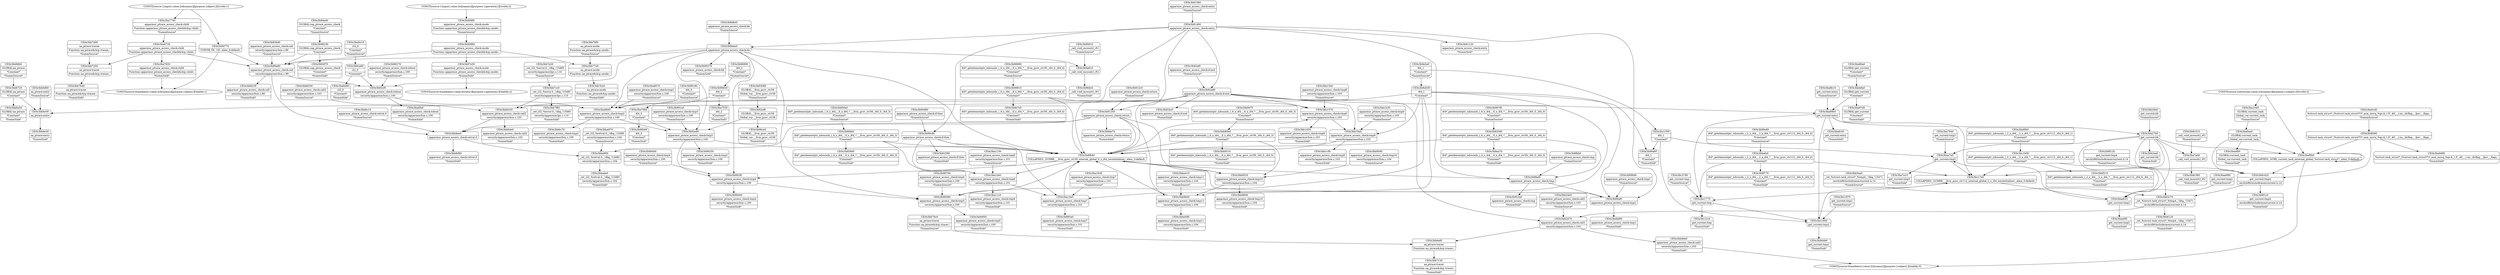 digraph {
	CE0x3b99a80 [shape=record,shape=Mrecord,label="{CE0x3b99a80|i64_1|*Constant*|*SummSink*}"]
	CE0x3b92580 [shape=record,shape=Mrecord,label="{CE0x3b92580|i64*_getelementptr_inbounds_(_6_x_i64_,_6_x_i64_*___llvm_gcov_ctr39,_i64_0,_i64_0)|*Constant*}"]
	CE0x3b90c80 [shape=record,shape=Mrecord,label="{CE0x3b90c80|apparmor_ptrace_access_check:if.then}"]
	CE0x3bae6f0 [shape=record,shape=Mrecord,label="{CE0x3bae6f0|get_current:tmp2|*SummSink*}"]
	CE0x3b99250 [shape=record,shape=Mrecord,label="{CE0x3b99250|apparmor_ptrace_access_check:tmp3|security/apparmor/lsm.c,100|*SummSink*}"]
	CE0x3bb6c00 [shape=record,shape=Mrecord,label="{CE0x3bb6c00|aa_ptrace:entry}"]
	CE0x3ba10e0 [shape=record,shape=Mrecord,label="{CE0x3ba10e0|apparmor_ptrace_access_check:tmp6|security/apparmor/lsm.c,101}"]
	CE0x3b94c70 [shape=record,shape=Mrecord,label="{CE0x3b94c70|apparmor_ptrace_access_check:tmp2|security/apparmor/lsm.c,100|*SummSink*}"]
	CE0x3ba6600 [shape=record,shape=Mrecord,label="{CE0x3ba6600|apparmor_ptrace_access_check:tmp2|security/apparmor/lsm.c,100}"]
	CE0x3b900a0 [shape=record,shape=Mrecord,label="{CE0x3b900a0|i64*_getelementptr_inbounds_(_6_x_i64_,_6_x_i64_*___llvm_gcov_ctr39,_i64_0,_i64_3)|*Constant*|*SummSource*}"]
	CE0x3b985a0 [shape=record,shape=Mrecord,label="{CE0x3b985a0|apparmor_ptrace_access_check:tmp7|security/apparmor/lsm.c,101|*SummSink*}"]
	CE0x3ba87d0 [shape=record,shape=Mrecord,label="{CE0x3ba87d0|GLOBAL:get_current|*Constant*|*SummSink*}"]
	CE0x3ba14a0 [shape=record,shape=Mrecord,label="{CE0x3ba14a0|apparmor_ptrace_access_check:tmp7|security/apparmor/lsm.c,101}"]
	CE0x3ba7530 [shape=record,shape=Mrecord,label="{CE0x3ba7530|i64_2|*Constant*|*SummSink*}"]
	CE0x3bb46e0 [shape=record,shape=Mrecord,label="{CE0x3bb46e0|apparmor_ptrace_access_check:call1|security/apparmor/lsm.c,103|*SummSink*}"]
	CE0x3bb1570 [shape=record,shape=Mrecord,label="{CE0x3bb1570|apparmor_ptrace_access_check:tmp8|security/apparmor/lsm.c,103}"]
	CE0x3bae7e0 [shape=record,shape=Mrecord,label="{CE0x3bae7e0|get_current:tmp3}"]
	CE0x3b9f120 [shape=record,shape=Mrecord,label="{CE0x3b9f120|get_current:tmp4|./arch/x86/include/asm/current.h,14|*SummSource*}"]
	CE0x3b9a610 [shape=record,shape=Mrecord,label="{CE0x3b9a610|_call_void_mcount()_#2}"]
	CE0x3b8dee0 [shape=record,shape=Mrecord,label="{CE0x3b8dee0|apparmor_ptrace_access_check:bb}"]
	CE0x3bb1b30 [shape=record,shape=Mrecord,label="{CE0x3bb1b30|apparmor_ptrace_access_check:tmp9|security/apparmor/lsm.c,103|*SummSource*}"]
	CE0x3bb7e20 [shape=record,shape=Mrecord,label="{CE0x3bb7e20|_ret_i32_%error.0,_!dbg_!15485|security/apparmor/ipc.c,110|*SummSource*}"]
	CE0x3bba410 [shape=record,shape=Mrecord,label="{CE0x3bba410|apparmor_ptrace_access_check:tmp11|security/apparmor/lsm.c,104|*SummSource*}"]
	CE0x3b997f0 [shape=record,shape=Mrecord,label="{CE0x3b997f0|i64*_getelementptr_inbounds_(_6_x_i64_,_6_x_i64_*___llvm_gcov_ctr39,_i64_0,_i64_0)|*Constant*|*SummSource*}"]
	CE0x3bb1650 [shape=record,shape=Mrecord,label="{CE0x3bb1650|apparmor_ptrace_access_check:tmp8|security/apparmor/lsm.c,103|*SummSink*}"]
	CE0x3bb9070 [shape=record,shape=Mrecord,label="{CE0x3bb9070|i64*_getelementptr_inbounds_(_6_x_i64_,_6_x_i64_*___llvm_gcov_ctr39,_i64_0,_i64_5)|*Constant*|*SummSource*}"]
	CE0x3ba86a0 [shape=record,shape=Mrecord,label="{CE0x3ba86a0|GLOBAL:get_current|*Constant*|*SummSource*}"]
	CE0x3b94e40 [shape=record,shape=Mrecord,label="{CE0x3b94e40|GLOBAL:cap_ptrace_access_check|*Constant*|*SummSource*}"]
	CE0x3b93080 [shape=record,shape=Mrecord,label="{CE0x3b93080|GLOBAL:__llvm_gcov_ctr39|Global_var:__llvm_gcov_ctr39|*SummSource*}"]
	CE0x3bc17e0 [shape=record,shape=Mrecord,label="{CE0x3bc17e0|COLLAPSED:_GCMRE___llvm_gcov_ctr112_internal_global_2_x_i64_zeroinitializer:_elem_0:default:}"]
	CE0x3bb9600 [shape=record,shape=Mrecord,label="{CE0x3bb9600|apparmor_ptrace_access_check:tmp10|security/apparmor/lsm.c,104|*SummSink*}"]
	CE0x3ba76b0 [shape=record,shape=Mrecord,label="{CE0x3ba76b0|i64_0|*Constant*}"]
	CE0x3bbf210 [shape=record,shape=Mrecord,label="{CE0x3bbf210|i64*_getelementptr_inbounds_(_2_x_i64_,_2_x_i64_*___llvm_gcov_ctr112,_i64_0,_i64_1)|*Constant*|*SummSink*}"]
	CE0x3bc1350 [shape=record,shape=Mrecord,label="{CE0x3bc1350|i64_1|*Constant*}"]
	CE0x3b91560 [shape=record,shape=Mrecord,label="{CE0x3b91560|apparmor_ptrace_access_check:entry|*SummSource*}"]
	CE0x3b9a530 [shape=record,shape=Mrecord,label="{CE0x3b9a530|i64_1|*Constant*}"]
	CE0x3ba6e80 [shape=record,shape=Mrecord,label="{CE0x3ba6e80|i32_0|*Constant*|*SummSink*}"]
	CE0x3ba6fa0 [shape=record,shape=Mrecord,label="{CE0x3ba6fa0|apparmor_ptrace_access_check:tobool|security/apparmor/lsm.c,100|*SummSink*}"]
	CE0x3bb5aa0 [shape=record,shape=Mrecord,label="{CE0x3bb5aa0|_ret_%struct.task_struct*_%tmp4,_!dbg_!15471|./arch/x86/include/asm/current.h,14|*SummSource*}"]
	CE0x3bb2aa0 [shape=record,shape=Mrecord,label="{CE0x3bb2aa0|get_current:bb|*SummSink*}"]
	CE0x3baef00 [shape=record,shape=Mrecord,label="{CE0x3baef00|GLOBAL:current_task|Global_var:current_task|*SummSink*}"]
	CE0x3baf0b0 [shape=record,shape=Mrecord,label="{CE0x3baf0b0|COLLAPSED:_GCRE_current_task_external_global_%struct.task_struct*:_elem_0:default:}"]
	CE0x3b008f0 [shape=record,shape=Mrecord,label="{CE0x3b008f0|apparmor_ptrace_access_check:mode|Function::apparmor_ptrace_access_check&Arg::mode::|*SummSource*}"]
	CE0x3b00770 [shape=record,shape=Mrecord,label="{CE0x3b00770|VOIDTB_TE:_CE:_elem_0:default:}"]
	CE0x3bc1970 [shape=record,shape=Mrecord,label="{CE0x3bc1970|get_current:tmp1|*SummSource*}"]
	CE0x3b8c420 [shape=record,shape=Mrecord,label="{CE0x3b8c420|get_current:tmp4|./arch/x86/include/asm/current.h,14}"]
	CE0x3ba11c0 [shape=record,shape=Mrecord,label="{CE0x3ba11c0|apparmor_ptrace_access_check:tmp6|security/apparmor/lsm.c,101|*SummSink*}"]
	CE0x3b96820 [shape=record,shape=Mrecord,label="{CE0x3b96820|i64_2|*Constant*}"]
	CE0x3bae610 [shape=record,shape=Mrecord,label="{CE0x3bae610|get_current:tmp2}"]
	CE0x3bb9b00 [shape=record,shape=Mrecord,label="{CE0x3bb9b00|apparmor_ptrace_access_check:tmp11|security/apparmor/lsm.c,104}"]
	CE0x3bb15e0 [shape=record,shape=Mrecord,label="{CE0x3bb15e0|apparmor_ptrace_access_check:tmp8|security/apparmor/lsm.c,103|*SummSource*}"]
	CE0x3bb80b0 [shape=record,shape=Mrecord,label="{CE0x3bb80b0|i64*_getelementptr_inbounds_(_6_x_i64_,_6_x_i64_*___llvm_gcov_ctr39,_i64_0,_i64_5)|*Constant*}"]
	"CONST[source:2(external),value:2(dynamic)][purpose:{subject}][SrcIdx:3]"
	CE0x3bb2470 [shape=record,shape=Mrecord,label="{CE0x3bb2470|apparmor_ptrace_access_check:call1|security/apparmor/lsm.c,103}"]
	CE0x3bb66b0 [shape=record,shape=Mrecord,label="{CE0x3bb66b0|GLOBAL:aa_ptrace|*Constant*|*SummSource*}"]
	CE0x3bbafa0 [shape=record,shape=Mrecord,label="{CE0x3bbafa0|i64*_getelementptr_inbounds_(_2_x_i64_,_2_x_i64_*___llvm_gcov_ctr112,_i64_0,_i64_0)|*Constant*}"]
	CE0x3b99b90 [shape=record,shape=Mrecord,label="{CE0x3b99b90|apparmor_ptrace_access_check:tmp1|*SummSource*}"]
	CE0x3ba7940 [shape=record,shape=Mrecord,label="{CE0x3ba7940|get_current:tmp3|*SummSource*}"]
	CE0x3bb1cf0 [shape=record,shape=Mrecord,label="{CE0x3bb1cf0|apparmor_ptrace_access_check:tmp9|security/apparmor/lsm.c,103|*SummSink*}"]
	CE0x3b00880 [shape=record,shape=Mrecord,label="{CE0x3b00880|apparmor_ptrace_access_check:mode|Function::apparmor_ptrace_access_check&Arg::mode::}"]
	CE0x3bb6e30 [shape=record,shape=Mrecord,label="{CE0x3bb6e30|aa_ptrace:entry|*SummSink*}"]
	CE0x3bb7f80 [shape=record,shape=Mrecord,label="{CE0x3bb7f80|_ret_i32_%error.0,_!dbg_!15485|security/apparmor/ipc.c,110|*SummSink*}"]
	CE0x3bb9590 [shape=record,shape=Mrecord,label="{CE0x3bb9590|apparmor_ptrace_access_check:tmp10|security/apparmor/lsm.c,104|*SummSource*}"]
	CE0x3ba0ea0 [shape=record,shape=Mrecord,label="{CE0x3ba0ea0|GLOBAL:current_task|Global_var:current_task}"]
	CE0x3bb7200 [shape=record,shape=Mrecord,label="{CE0x3bb7200|aa_ptrace:tracee|Function::aa_ptrace&Arg::tracee::}"]
	CE0x3bb79f0 [shape=record,shape=Mrecord,label="{CE0x3bb79f0|aa_ptrace:mode|Function::aa_ptrace&Arg::mode::|*SummSource*}"]
	CE0x3bb27b0 [shape=record,shape=Mrecord,label="{CE0x3bb27b0|get_current:bb}"]
	CE0x3b9aa70 [shape=record,shape=Mrecord,label="{CE0x3b9aa70|i64*_getelementptr_inbounds_(_6_x_i64_,_6_x_i64_*___llvm_gcov_ctr39,_i64_0,_i64_0)|*Constant*|*SummSink*}"]
	CE0x3b8fb40 [shape=record,shape=Mrecord,label="{CE0x3b8fb40|COLLAPSED:_GCMRE___llvm_gcov_ctr39_internal_global_6_x_i64_zeroinitializer:_elem_0:default:}"]
	CE0x3b94f70 [shape=record,shape=Mrecord,label="{CE0x3b94f70|GLOBAL:cap_ptrace_access_check|*Constant*|*SummSink*}"]
	"CONST[source:0(mediator),value:2(dynamic)][purpose:{subject}][SnkIdx:0]"
	CE0x3bb6120 [shape=record,shape=Mrecord,label="{CE0x3bb6120|_ret_%struct.task_struct*_%tmp4,_!dbg_!15471|./arch/x86/include/asm/current.h,14|*SummSink*}"]
	CE0x3b99d10 [shape=record,shape=Mrecord,label="{CE0x3b99d10|_call_void_mcount()_#2|*SummSource*}"]
	CE0x3b96760 [shape=record,shape=Mrecord,label="{CE0x3b96760|apparmor_ptrace_access_check:tmp5|security/apparmor/lsm.c,100|*SummSource*}"]
	CE0x3ba8b10 [shape=record,shape=Mrecord,label="{CE0x3ba8b10|get_current:entry|*SummSource*}"]
	CE0x3b9f770 [shape=record,shape=Mrecord,label="{CE0x3b9f770|i64*_getelementptr_inbounds_(_2_x_i64_,_2_x_i64_*___llvm_gcov_ctr112,_i64_0,_i64_0)|*Constant*|*SummSink*}"]
	CE0x3bb8ae0 [shape=record,shape=Mrecord,label="{CE0x3bb8ae0|apparmor_ptrace_access_check:retval.0}"]
	CE0x3b92280 [shape=record,shape=Mrecord,label="{CE0x3b92280|apparmor_ptrace_access_check:if.then|*SummSink*}"]
	CE0x3bb8d80 [shape=record,shape=Mrecord,label="{CE0x3bb8d80|apparmor_ptrace_access_check:retval.0|*SummSink*}"]
	CE0x3b98910 [shape=record,shape=Mrecord,label="{CE0x3b98910|i64*_getelementptr_inbounds_(_6_x_i64_,_6_x_i64_*___llvm_gcov_ctr39,_i64_0,_i64_4)|*Constant*}"]
	CE0x3bb70c0 [shape=record,shape=Mrecord,label="{CE0x3bb70c0|aa_ptrace:tracer|Function::aa_ptrace&Arg::tracer::|*SummSource*}"]
	CE0x3b944b0 [shape=record,shape=Mrecord,label="{CE0x3b944b0|get_current:tmp1|*SummSink*}"]
	CE0x3b8c380 [shape=record,shape=Mrecord,label="{CE0x3b8c380|_call_void_mcount()_#2|*SummSink*}"]
	CE0x3b92ef0 [shape=record,shape=Mrecord,label="{CE0x3b92ef0|GLOBAL:__llvm_gcov_ctr39|Global_var:__llvm_gcov_ctr39}"]
	CE0x3bb7cc0 [shape=record,shape=Mrecord,label="{CE0x3bb7cc0|_ret_i32_%error.0,_!dbg_!15485|security/apparmor/ipc.c,110}"]
	CE0x3bb28e0 [shape=record,shape=Mrecord,label="{CE0x3bb28e0|get_current:bb|*SummSource*}"]
	CE0x3b99e80 [shape=record,shape=Mrecord,label="{CE0x3b99e80|i64*_getelementptr_inbounds_(_2_x_i64_,_2_x_i64_*___llvm_gcov_ctr112,_i64_0,_i64_0)|*Constant*|*SummSource*}"]
	"CONST[source:0(mediator),value:2(dynamic)][purpose:{object}][SnkIdx:1]"
	CE0x3bba590 [shape=record,shape=Mrecord,label="{CE0x3bba590|apparmor_ptrace_access_check:tmp11|security/apparmor/lsm.c,104|*SummSink*}"]
	CE0x3bb9310 [shape=record,shape=Mrecord,label="{CE0x3bb9310|i64*_getelementptr_inbounds_(_6_x_i64_,_6_x_i64_*___llvm_gcov_ctr39,_i64_0,_i64_5)|*Constant*|*SummSink*}"]
	CE0x3bc1900 [shape=record,shape=Mrecord,label="{CE0x3bc1900|get_current:tmp1}"]
	CE0x3b90d80 [shape=record,shape=Mrecord,label="{CE0x3b90d80|apparmor_ptrace_access_check:if.then|*SummSource*}"]
	CE0x3b96580 [shape=record,shape=Mrecord,label="{CE0x3b96580|apparmor_ptrace_access_check:tmp5|security/apparmor/lsm.c,100}"]
	CE0x3b9a5a0 [shape=record,shape=Mrecord,label="{CE0x3b9a5a0|i64_1|*Constant*|*SummSource*}"]
	CE0x3b924c0 [shape=record,shape=Mrecord,label="{CE0x3b924c0|apparmor_ptrace_access_check:if.end|*SummSink*}"]
	CE0x3bba900 [shape=record,shape=Mrecord,label="{CE0x3bba900|_ret_i32_%retval.0,_!dbg_!15480|security/apparmor/lsm.c,104}"]
	CE0x3b96e80 [shape=record,shape=Mrecord,label="{CE0x3b96e80|apparmor_ptrace_access_check:call|security/apparmor/lsm.c,99}"]
	CE0x3bb6d60 [shape=record,shape=Mrecord,label="{CE0x3bb6d60|aa_ptrace:entry|*SummSource*}"]
	CE0x3a0e950 [shape=record,shape=Mrecord,label="{CE0x3a0e950|apparmor_ptrace_access_check:tmp5|security/apparmor/lsm.c,100|*SummSink*}"]
	CE0x3b936d0 [shape=record,shape=Mrecord,label="{CE0x3b936d0|apparmor_ptrace_access_check:call|security/apparmor/lsm.c,99|*SummSource*}"]
	CE0x3b9f280 [shape=record,shape=Mrecord,label="{CE0x3b9f280|%struct.task_struct*_(%struct.task_struct**)*_asm_movq_%gs:$_1:P_,$0_,_r,im,_dirflag_,_fpsr_,_flags_}"]
	CE0x3bb6720 [shape=record,shape=Mrecord,label="{CE0x3bb6720|GLOBAL:aa_ptrace|*Constant*}"]
	CE0x3bc1770 [shape=record,shape=Mrecord,label="{CE0x3bc1770|get_current:tmp}"]
	CE0x3ba6e10 [shape=record,shape=Mrecord,label="{CE0x3ba6e10|i32_0|*Constant*|*SummSource*}"]
	CE0x3b97e50 [shape=record,shape=Mrecord,label="{CE0x3b97e50|apparmor_ptrace_access_check:mode|Function::apparmor_ptrace_access_check&Arg::mode::|*SummSink*}"]
	CE0x3b98180 [shape=record,shape=Mrecord,label="{CE0x3b98180|i64_0|*Constant*|*SummSource*}"]
	CE0x3ba1150 [shape=record,shape=Mrecord,label="{CE0x3ba1150|apparmor_ptrace_access_check:tmp6|security/apparmor/lsm.c,101|*SummSource*}"]
	CE0x3bb77e0 [shape=record,shape=Mrecord,label="{CE0x3bb77e0|aa_ptrace:mode|Function::aa_ptrace&Arg::mode::}"]
	CE0x3b96ce0 [shape=record,shape=Mrecord,label="{CE0x3b96ce0|GLOBAL:__llvm_gcov_ctr39|Global_var:__llvm_gcov_ctr39|*SummSink*}"]
	CE0x3bc1b00 [shape=record,shape=Mrecord,label="{CE0x3bc1b00|i64*_getelementptr_inbounds_(_2_x_i64_,_2_x_i64_*___llvm_gcov_ctr112,_i64_0,_i64_1)|*Constant*}"]
	CE0x3b8fad0 [shape=record,shape=Mrecord,label="{CE0x3b8fad0|apparmor_ptrace_access_check:tmp}"]
	CE0x3bb64e0 [shape=record,shape=Mrecord,label="{CE0x3bb64e0|apparmor_ptrace_access_check:call2|security/apparmor/lsm.c,103|*SummSink*}"]
	CE0x3bae680 [shape=record,shape=Mrecord,label="{CE0x3bae680|get_current:tmp2|*SummSource*}"]
	"CONST[source:1(input),value:2(dynamic)][purpose:{object}][SrcIdx:1]"
	CE0x3bb7b20 [shape=record,shape=Mrecord,label="{CE0x3bb7b20|aa_ptrace:mode|Function::aa_ptrace&Arg::mode::|*SummSink*}"]
	CE0x3b92e80 [shape=record,shape=Mrecord,label="{CE0x3b92e80|apparmor_ptrace_access_check:tmp3|security/apparmor/lsm.c,100}"]
	CE0x3bbade0 [shape=record,shape=Mrecord,label="{CE0x3bbade0|_ret_i32_%retval.0,_!dbg_!15480|security/apparmor/lsm.c,104|*SummSink*}"]
	CE0x3b8ca60 [shape=record,shape=Mrecord,label="{CE0x3b8ca60|i32_0|*Constant*}"]
	CE0x3ba7820 [shape=record,shape=Mrecord,label="{CE0x3ba7820|apparmor_ptrace_access_check:child|Function::apparmor_ptrace_access_check&Arg::child::|*SummSink*}"]
	CE0x3b8d6e0 [shape=record,shape=Mrecord,label="{CE0x3b8d6e0|apparmor_ptrace_access_check:bb|*SummSource*}"]
	CE0x3ba1630 [shape=record,shape=Mrecord,label="{CE0x3ba1630|apparmor_ptrace_access_check:tmp7|security/apparmor/lsm.c,101|*SummSource*}"]
	CE0x3bb24e0 [shape=record,shape=Mrecord,label="{CE0x3bb24e0|apparmor_ptrace_access_check:call1|security/apparmor/lsm.c,103|*SummSource*}"]
	CE0x3bb6a50 [shape=record,shape=Mrecord,label="{CE0x3bb6a50|GLOBAL:aa_ptrace|*Constant*|*SummSink*}"]
	CE0x3b95570 [shape=record,shape=Mrecord,label="{CE0x3b95570|apparmor_ptrace_access_check:bb|*SummSink*}"]
	CE0x3ba6670 [shape=record,shape=Mrecord,label="{CE0x3ba6670|apparmor_ptrace_access_check:tmp2|security/apparmor/lsm.c,100|*SummSource*}"]
	CE0x3bb6ef0 [shape=record,shape=Mrecord,label="{CE0x3bb6ef0|aa_ptrace:tracer|Function::aa_ptrace&Arg::tracer::}"]
	CE0x3ba7740 [shape=record,shape=Mrecord,label="{CE0x3ba7740|apparmor_ptrace_access_check:child|Function::apparmor_ptrace_access_check&Arg::child::|*SummSource*}"]
	CE0x3b9f1c0 [shape=record,shape=Mrecord,label="{CE0x3b9f1c0|get_current:tmp4|./arch/x86/include/asm/current.h,14|*SummSink*}"]
	CE0x3b912c0 [shape=record,shape=Mrecord,label="{CE0x3b912c0|apparmor_ptrace_access_check:return|*SummSource*}"]
	CE0x3b96890 [shape=record,shape=Mrecord,label="{CE0x3b96890|i64_2|*Constant*|*SummSource*}"]
	"CONST[source:0(mediator),value:0(static)][purpose:{operation}][SnkIdx:2]"
	CE0x3b8de70 [shape=record,shape=Mrecord,label="{CE0x3b8de70|apparmor_ptrace_access_check:return|*SummSink*}"]
	CE0x3b9e7e0 [shape=record,shape=Mrecord,label="{CE0x3b9e7e0|i64*_getelementptr_inbounds_(_6_x_i64_,_6_x_i64_*___llvm_gcov_ctr39,_i64_0,_i64_4)|*Constant*|*SummSink*}"]
	CE0x3ba89b0 [shape=record,shape=Mrecord,label="{CE0x3ba89b0|get_current:entry}"]
	CE0x3ba8d80 [shape=record,shape=Mrecord,label="{CE0x3ba8d80|apparmor_ptrace_access_check:tmp1|*SummSink*}"]
	CE0x3ba8c50 [shape=record,shape=Mrecord,label="{CE0x3ba8c50|get_current:entry|*SummSink*}"]
	CE0x3b99af0 [shape=record,shape=Mrecord,label="{CE0x3b99af0|apparmor_ptrace_access_check:tmp1}"]
	CE0x3ba7a10 [shape=record,shape=Mrecord,label="{CE0x3ba7a10|get_current:tmp3|*SummSink*}"]
	CE0x3b96270 [shape=record,shape=Mrecord,label="{CE0x3b96270|apparmor_ptrace_access_check:tobool|security/apparmor/lsm.c,100|*SummSource*}"]
	CE0x3b992f0 [shape=record,shape=Mrecord,label="{CE0x3b992f0|apparmor_ptrace_access_check:tmp4|security/apparmor/lsm.c,100}"]
	CE0x3b92cf0 [shape=record,shape=Mrecord,label="{CE0x3b92cf0|apparmor_ptrace_access_check:tobool|security/apparmor/lsm.c,100}"]
	CE0x3ba0d90 [shape=record,shape=Mrecord,label="{CE0x3ba0d90|%struct.task_struct*_(%struct.task_struct**)*_asm_movq_%gs:$_1:P_,$0_,_r,im,_dirflag_,_fpsr_,_flags_|*SummSink*}"]
	CE0x3b98230 [shape=record,shape=Mrecord,label="{CE0x3b98230|GLOBAL:cap_ptrace_access_check|*Constant*}"]
	CE0x3ba1040 [shape=record,shape=Mrecord,label="{CE0x3ba1040|GLOBAL:current_task|Global_var:current_task|*SummSource*}"]
	CE0x3b991e0 [shape=record,shape=Mrecord,label="{CE0x3b991e0|apparmor_ptrace_access_check:tmp3|security/apparmor/lsm.c,100|*SummSource*}"]
	CE0x3bb5c70 [shape=record,shape=Mrecord,label="{CE0x3bb5c70|_ret_%struct.task_struct*_%tmp4,_!dbg_!15471|./arch/x86/include/asm/current.h,14}"]
	CE0x3b92a80 [shape=record,shape=Mrecord,label="{CE0x3b92a80|apparmor_ptrace_access_check:if.end}"]
	"CONST[source:1(input),value:2(dynamic)][purpose:{operation}][SrcIdx:2]"
	CE0x3b91250 [shape=record,shape=Mrecord,label="{CE0x3b91250|apparmor_ptrace_access_check:return}"]
	CE0x3bb7640 [shape=record,shape=Mrecord,label="{CE0x3bb7640|aa_ptrace:tracee|Function::aa_ptrace&Arg::tracee::|*SummSink*}"]
	CE0x3b8fdb0 [shape=record,shape=Mrecord,label="{CE0x3b8fdb0|i64*_getelementptr_inbounds_(_6_x_i64_,_6_x_i64_*___llvm_gcov_ctr39,_i64_0,_i64_3)|*Constant*}"]
	CE0x3b8c310 [shape=record,shape=Mrecord,label="{CE0x3b8c310|_call_void_mcount()_#2|*SummSource*}"]
	CE0x3bc3780 [shape=record,shape=Mrecord,label="{CE0x3bc3780|get_current:tmp|*SummSource*}"]
	CE0x3bb9520 [shape=record,shape=Mrecord,label="{CE0x3bb9520|apparmor_ptrace_access_check:tmp10|security/apparmor/lsm.c,104}"]
	CE0x3bb8c10 [shape=record,shape=Mrecord,label="{CE0x3bb8c10|apparmor_ptrace_access_check:retval.0|*SummSource*}"]
	CE0x3ba7ad0 [shape=record,shape=Mrecord,label="{CE0x3ba7ad0|_call_void_mcount()_#2}"]
	CE0x3b8d1f0 [shape=record,shape=Mrecord,label="{CE0x3b8d1f0|apparmor_ptrace_access_check:call|security/apparmor/lsm.c,99|*SummSink*}"]
	CE0x3b99400 [shape=record,shape=Mrecord,label="{CE0x3b99400|apparmor_ptrace_access_check:tmp4|security/apparmor/lsm.c,100|*SummSource*}"]
	CE0x3bb19a0 [shape=record,shape=Mrecord,label="{CE0x3bb19a0|apparmor_ptrace_access_check:tmp9|security/apparmor/lsm.c,103}"]
	CE0x3b91120 [shape=record,shape=Mrecord,label="{CE0x3b91120|apparmor_ptrace_access_check:entry|*SummSink*}"]
	CE0x3b98980 [shape=record,shape=Mrecord,label="{CE0x3b98980|i64*_getelementptr_inbounds_(_6_x_i64_,_6_x_i64_*___llvm_gcov_ctr39,_i64_0,_i64_4)|*Constant*|*SummSource*}"]
	CE0x3bb6550 [shape=record,shape=Mrecord,label="{CE0x3bb6550|apparmor_ptrace_access_check:call2|security/apparmor/lsm.c,103|*SummSource*}"]
	CE0x3bb7130 [shape=record,shape=Mrecord,label="{CE0x3bb7130|aa_ptrace:tracer|Function::aa_ptrace&Arg::tracer::|*SummSink*}"]
	CE0x3bb48a0 [shape=record,shape=Mrecord,label="{CE0x3bb48a0|GLOBAL:get_current|*Constant*}"]
	CE0x3bbf0b0 [shape=record,shape=Mrecord,label="{CE0x3bbf0b0|i64*_getelementptr_inbounds_(_2_x_i64_,_2_x_i64_*___llvm_gcov_ctr112,_i64_0,_i64_1)|*Constant*|*SummSource*}"]
	CE0x3b96dc0 [shape=record,shape=Mrecord,label="{CE0x3b96dc0|_call_void_mcount()_#2|*SummSink*}"]
	CE0x3ba6720 [shape=record,shape=Mrecord,label="{CE0x3ba6720|apparmor_ptrace_access_check:child|Function::apparmor_ptrace_access_check&Arg::child::}"]
	CE0x3ba0cd0 [shape=record,shape=Mrecord,label="{CE0x3ba0cd0|%struct.task_struct*_(%struct.task_struct**)*_asm_movq_%gs:$_1:P_,$0_,_r,im,_dirflag_,_fpsr_,_flags_|*SummSource*}"]
	CE0x3bb6430 [shape=record,shape=Mrecord,label="{CE0x3bb6430|apparmor_ptrace_access_check:call2|security/apparmor/lsm.c,103}"]
	CE0x3b91490 [shape=record,shape=Mrecord,label="{CE0x3b91490|apparmor_ptrace_access_check:entry}"]
	CE0x3b953a0 [shape=record,shape=Mrecord,label="{CE0x3b953a0|apparmor_ptrace_access_check:tmp|*SummSink*}"]
	CE0x3bc12c0 [shape=record,shape=Mrecord,label="{CE0x3bc12c0|get_current:tmp|*SummSink*}"]
	CE0x3b8fbb0 [shape=record,shape=Mrecord,label="{CE0x3b8fbb0|apparmor_ptrace_access_check:tmp|*SummSource*}"]
	CE0x3b96400 [shape=record,shape=Mrecord,label="{CE0x3b96400|apparmor_ptrace_access_check:tmp4|security/apparmor/lsm.c,100|*SummSink*}"]
	CE0x3b96b60 [shape=record,shape=Mrecord,label="{CE0x3b96b60|i64_0|*Constant*|*SummSink*}"]
	CE0x3b95960 [shape=record,shape=Mrecord,label="{CE0x3b95960|i64*_getelementptr_inbounds_(_6_x_i64_,_6_x_i64_*___llvm_gcov_ctr39,_i64_0,_i64_3)|*Constant*|*SummSink*}"]
	CE0x3b92af0 [shape=record,shape=Mrecord,label="{CE0x3b92af0|apparmor_ptrace_access_check:if.end|*SummSource*}"]
	CE0x3bba970 [shape=record,shape=Mrecord,label="{CE0x3bba970|_ret_i32_%retval.0,_!dbg_!15480|security/apparmor/lsm.c,104|*SummSource*}"]
	CE0x3bb7480 [shape=record,shape=Mrecord,label="{CE0x3bb7480|aa_ptrace:tracee|Function::aa_ptrace&Arg::tracee::|*SummSource*}"]
	CE0x3ba10e0 -> CE0x3ba11c0
	CE0x3ba0ea0 -> CE0x3b8c420
	CE0x3bb1b30 -> CE0x3bb19a0
	CE0x3b91490 -> CE0x3b91120
	CE0x3bb27b0 -> CE0x3bae610
	CE0x3bbafa0 -> CE0x3b9f770
	CE0x3b8c420 -> CE0x3b9f1c0
	CE0x3b00770 -> "CONST[source:0(mediator),value:2(dynamic)][purpose:{object}][SnkIdx:1]"
	CE0x3bb19a0 -> CE0x3bb1cf0
	CE0x3bb9590 -> CE0x3bb9520
	CE0x3b9f280 -> CE0x3baf0b0
	CE0x3ba14a0 -> CE0x3b8fb40
	CE0x3b8dee0 -> CE0x3b8fb40
	CE0x3bb27b0 -> CE0x3baf0b0
	CE0x3b96e80 -> CE0x3b8d1f0
	CE0x3b92e80 -> CE0x3b8fb40
	CE0x3b90c80 -> CE0x3ba14a0
	CE0x3b91250 -> CE0x3bb8ae0
	CE0x3ba7820 -> "CONST[source:0(mediator),value:2(dynamic)][purpose:{object}][SnkIdx:1]"
	CE0x3b98180 -> CE0x3ba76b0
	CE0x3b96580 -> CE0x3a0e950
	CE0x3b91250 -> CE0x3bb9520
	CE0x3ba76b0 -> CE0x3b96b60
	CE0x3b99400 -> CE0x3b992f0
	CE0x3bb6430 -> CE0x3bb64e0
	CE0x3bb9070 -> CE0x3bb80b0
	CE0x3bba970 -> CE0x3bba900
	CE0x3ba0ea0 -> CE0x3baf0b0
	CE0x3ba1630 -> CE0x3ba14a0
	CE0x3bb24e0 -> CE0x3bb2470
	CE0x3b96820 -> CE0x3ba7530
	CE0x3bb2470 -> CE0x3bb46e0
	CE0x3bb2470 -> CE0x3bb6ef0
	CE0x3bb8ae0 -> CE0x3bba900
	CE0x3b92a80 -> CE0x3b8fb40
	CE0x3bb1570 -> CE0x3bb1650
	CE0x3b96820 -> CE0x3ba6600
	CE0x3b8fdb0 -> CE0x3b8fb40
	CE0x3b8d6e0 -> CE0x3b8dee0
	CE0x3ba86a0 -> CE0x3bb48a0
	CE0x3baf0b0 -> CE0x3baf0b0
	CE0x3ba7740 -> CE0x3ba6720
	CE0x3b98980 -> CE0x3b98910
	CE0x3b8c310 -> CE0x3ba7ad0
	CE0x3b93080 -> CE0x3b92ef0
	CE0x3b8fad0 -> CE0x3b99af0
	CE0x3b92cf0 -> CE0x3ba6600
	CE0x3b9a5a0 -> CE0x3bc1350
	CE0x3b91490 -> CE0x3b91250
	CE0x3ba89b0 -> CE0x3ba8c50
	CE0x3b92a80 -> CE0x3bb19a0
	CE0x3b92a80 -> CE0x3ba89b0
	CE0x3b92af0 -> CE0x3b92a80
	CE0x3b8fad0 -> CE0x3b953a0
	CE0x3bb28e0 -> CE0x3bb27b0
	CE0x3bb70c0 -> CE0x3bb6ef0
	CE0x3b91490 -> CE0x3b8fad0
	CE0x3bb6720 -> CE0x3bb6c00
	CE0x3b9a610 -> CE0x3b96dc0
	CE0x3b9f280 -> CE0x3ba0d90
	CE0x3bb27b0 -> CE0x3ba7ad0
	CE0x3bb7200 -> CE0x3bb7640
	CE0x3bba900 -> CE0x3bbade0
	CE0x3b8fdb0 -> CE0x3ba10e0
	CE0x3b92a80 -> CE0x3bb1570
	CE0x3b8fb40 -> CE0x3bb1570
	CE0x3b98910 -> CE0x3b8fb40
	CE0x3bb66b0 -> CE0x3bb6720
	"CONST[source:2(external),value:2(dynamic)][purpose:{subject}][SrcIdx:3]" -> CE0x3baf0b0
	CE0x3bb6550 -> CE0x3bb6430
	CE0x3bb9b00 -> CE0x3bba590
	CE0x3bb9b00 -> CE0x3b8fb40
	CE0x3bb9520 -> CE0x3bb9600
	CE0x3b92e80 -> CE0x3b99250
	CE0x3ba6720 -> CE0x3b96e80
	CE0x3b90c80 -> CE0x3b8fb40
	CE0x3b9f120 -> CE0x3b8c420
	"CONST[source:1(input),value:2(dynamic)][purpose:{object}][SrcIdx:1]" -> CE0x3ba7740
	CE0x3ba6600 -> CE0x3b92e80
	CE0x3bb5c70 -> CE0x3bb2470
	CE0x3ba1150 -> CE0x3ba10e0
	CE0x3bc1770 -> CE0x3bc1900
	CE0x3bbafa0 -> CE0x3bc17e0
	CE0x3bc1350 -> CE0x3bae7e0
	CE0x3b900a0 -> CE0x3b8fdb0
	CE0x3bc1b00 -> CE0x3bc17e0
	CE0x3b997f0 -> CE0x3b92580
	CE0x3b992f0 -> CE0x3b96400
	CE0x3b92580 -> CE0x3b8fb40
	CE0x3b8dee0 -> CE0x3b9a610
	CE0x3b92a80 -> CE0x3bb6430
	CE0x3b96760 -> CE0x3b96580
	CE0x3b91490 -> CE0x3b99af0
	CE0x3bb19a0 -> CE0x3b8fb40
	CE0x3bb80b0 -> CE0x3bb9310
	CE0x3bc1970 -> CE0x3bc1900
	CE0x3b92a80 -> CE0x3b924c0
	CE0x3bae680 -> CE0x3bae610
	CE0x3b92a80 -> CE0x3bb6c00
	"CONST[source:1(input),value:2(dynamic)][purpose:{object}][SrcIdx:1]" -> CE0x3b00770
	CE0x3bae7e0 -> CE0x3bc17e0
	CE0x3ba7940 -> CE0x3bae7e0
	CE0x3b91250 -> CE0x3b8de70
	CE0x3b91490 -> CE0x3b8dee0
	CE0x3b92580 -> CE0x3b8fad0
	CE0x3baf0b0 -> CE0x3b8c420
	CE0x3ba6600 -> CE0x3b94c70
	CE0x3bb7480 -> CE0x3bb7200
	CE0x3bc1900 -> CE0x3b944b0
	CE0x3b92ef0 -> CE0x3b96ce0
	CE0x3ba6720 -> CE0x3bb7200
	CE0x3b8ca60 -> CE0x3b92cf0
	CE0x3bb6c00 -> CE0x3bb6e30
	CE0x3bb46e0 -> "CONST[source:0(mediator),value:2(dynamic)][purpose:{subject}][SnkIdx:0]"
	CE0x3b9a530 -> CE0x3b99af0
	CE0x3bb27b0 -> CE0x3bae7e0
	CE0x3b00880 -> CE0x3bb77e0
	CE0x3ba6720 -> CE0x3ba7820
	CE0x3b98910 -> CE0x3bb1570
	CE0x3bbf0b0 -> CE0x3bc1b00
	CE0x3b90c80 -> CE0x3ba10e0
	CE0x3bb27b0 -> CE0x3bc17e0
	CE0x3bb7e20 -> CE0x3bb7cc0
	CE0x3b00880 -> CE0x3b97e50
	CE0x3ba10e0 -> CE0x3ba14a0
	CE0x3bc3780 -> CE0x3bc1770
	CE0x3bc1900 -> CE0x3bc17e0
	CE0x3b8dee0 -> CE0x3b96e80
	CE0x3b8dee0 -> CE0x3b96580
	CE0x3bb8ae0 -> CE0x3bb8d80
	CE0x3bc1770 -> CE0x3bc12c0
	CE0x3b91250 -> CE0x3bba900
	CE0x3b8fb40 -> CE0x3b8fad0
	CE0x3b9a5a0 -> CE0x3b9a530
	CE0x3b008f0 -> CE0x3b00880
	CE0x3b9a530 -> CE0x3ba14a0
	CE0x3b8fdb0 -> CE0x3b95960
	CE0x3ba1040 -> CE0x3ba0ea0
	CE0x3b91490 -> CE0x3b90c80
	CE0x3b92ef0 -> CE0x3b92e80
	CE0x3ba14a0 -> CE0x3b985a0
	CE0x3ba89b0 -> CE0x3bc1770
	CE0x3bba410 -> CE0x3bb9b00
	CE0x3b91490 -> CE0x3b8fb40
	CE0x3bb6ef0 -> CE0x3bb7130
	CE0x3b99b90 -> CE0x3b99af0
	CE0x3b96e80 -> CE0x3b92cf0
	CE0x3bc1b00 -> CE0x3bbf210
	CE0x3b92a80 -> CE0x3bb2470
	CE0x3bb80b0 -> CE0x3b8fb40
	CE0x3bb5c70 -> CE0x3bb6120
	CE0x3ba89b0 -> CE0x3bc17e0
	CE0x3baf0b0 -> "CONST[source:0(mediator),value:2(dynamic)][purpose:{subject}][SnkIdx:0]"
	CE0x3b9a530 -> CE0x3b99a80
	CE0x3bb6d60 -> CE0x3bb6c00
	CE0x3bc17e0 -> CE0x3bc1770
	CE0x3b99af0 -> CE0x3ba8d80
	CE0x3b97e50 -> "CONST[source:0(mediator),value:0(static)][purpose:{operation}][SnkIdx:2]"
	CE0x3bb27b0 -> CE0x3bb2aa0
	CE0x3b8dee0 -> CE0x3ba6600
	CE0x3bae610 -> CE0x3bae7e0
	CE0x3b8dee0 -> CE0x3b92cf0
	CE0x3bb27b0 -> CE0x3b8c420
	CE0x3ba76b0 -> CE0x3b92e80
	CE0x3b96270 -> CE0x3b92cf0
	CE0x3bb48a0 -> CE0x3ba87d0
	CE0x3bc1350 -> CE0x3b99a80
	CE0x3b92580 -> CE0x3b9aa70
	CE0x3b9f280 -> CE0x3b8c420
	CE0x3bb79f0 -> CE0x3bb77e0
	CE0x3ba7ad0 -> CE0x3b8c380
	CE0x3b91250 -> CE0x3b8fb40
	CE0x3bb6430 -> CE0x3bb8ae0
	CE0x3ba0ea0 -> CE0x3baef00
	CE0x3b8fb40 -> CE0x3b992f0
	CE0x3bb7cc0 -> CE0x3bb6430
	CE0x3b8fb40 -> CE0x3bb9520
	CE0x3bb9520 -> CE0x3bb9b00
	CE0x3bae610 -> CE0x3bae6f0
	CE0x3b8dee0 -> CE0x3b992f0
	CE0x3bb5aa0 -> CE0x3bb5c70
	CE0x3b96580 -> CE0x3b8fb40
	CE0x3b91250 -> CE0x3bb9b00
	CE0x3b9a530 -> CE0x3bb9b00
	CE0x3bae7e0 -> CE0x3ba7a10
	CE0x3b8dee0 -> CE0x3b95570
	CE0x3b96e80 -> CE0x3bb8ae0
	CE0x3bb48a0 -> CE0x3ba89b0
	CE0x3ba6e10 -> CE0x3b8ca60
	CE0x3b9a530 -> CE0x3b96580
	CE0x3b00880 -> CE0x3b96e80
	CE0x3b8fb40 -> CE0x3ba10e0
	CE0x3b936d0 -> CE0x3b96e80
	CE0x3b8c420 -> CE0x3bb5c70
	"CONST[source:2(external),value:2(dynamic)][purpose:{subject}][SrcIdx:3]" -> CE0x3ba1040
	CE0x3bb80b0 -> CE0x3bb9520
	"CONST[source:1(input),value:2(dynamic)][purpose:{operation}][SrcIdx:2]" -> CE0x3b008f0
	CE0x3b8fbb0 -> CE0x3b8fad0
	CE0x3bc1350 -> CE0x3bc1900
	CE0x3b99e80 -> CE0x3bbafa0
	CE0x3ba8b10 -> CE0x3ba89b0
	CE0x3b96890 -> CE0x3b96820
	CE0x3ba89b0 -> CE0x3bc1900
	CE0x3b8dee0 -> CE0x3b92e80
	CE0x3b94e40 -> CE0x3b98230
	CE0x3b90c80 -> CE0x3b92280
	CE0x3b91560 -> CE0x3b91490
	CE0x3b991e0 -> CE0x3b92e80
	CE0x3bb8c10 -> CE0x3bb8ae0
	CE0x3b99af0 -> CE0x3b8fb40
	CE0x3bbafa0 -> CE0x3bc1770
	CE0x3ba89b0 -> CE0x3bb27b0
	CE0x3b99d10 -> CE0x3b9a610
	CE0x3b98230 -> CE0x3b94f70
	CE0x3ba6670 -> CE0x3ba6600
	CE0x3b9a530 -> CE0x3bb19a0
	CE0x3bc17e0 -> CE0x3bae610
	CE0x3ba0cd0 -> CE0x3b9f280
	CE0x3bb1570 -> CE0x3bb19a0
	CE0x3b912c0 -> CE0x3b91250
	CE0x3bc1b00 -> CE0x3bae610
	CE0x3bb7cc0 -> CE0x3bb7f80
	CE0x3b90d80 -> CE0x3b90c80
	CE0x3b92cf0 -> CE0x3ba6fa0
	CE0x3bb27b0 -> CE0x3bb5c70
	CE0x3b8ca60 -> CE0x3ba6e80
	CE0x3b98910 -> CE0x3b9e7e0
	CE0x3b91490 -> CE0x3b92a80
	CE0x3b98230 -> CE0x3b96e80
	CE0x3b9a530 -> CE0x3ba6600
	CE0x3bb15e0 -> CE0x3bb1570
	CE0x3b92e80 -> CE0x3b992f0
	CE0x3b00770 -> CE0x3b96e80
	CE0x3bb6720 -> CE0x3bb6a50
	CE0x3b992f0 -> CE0x3b96580
	CE0x3bb77e0 -> CE0x3bb7b20
}